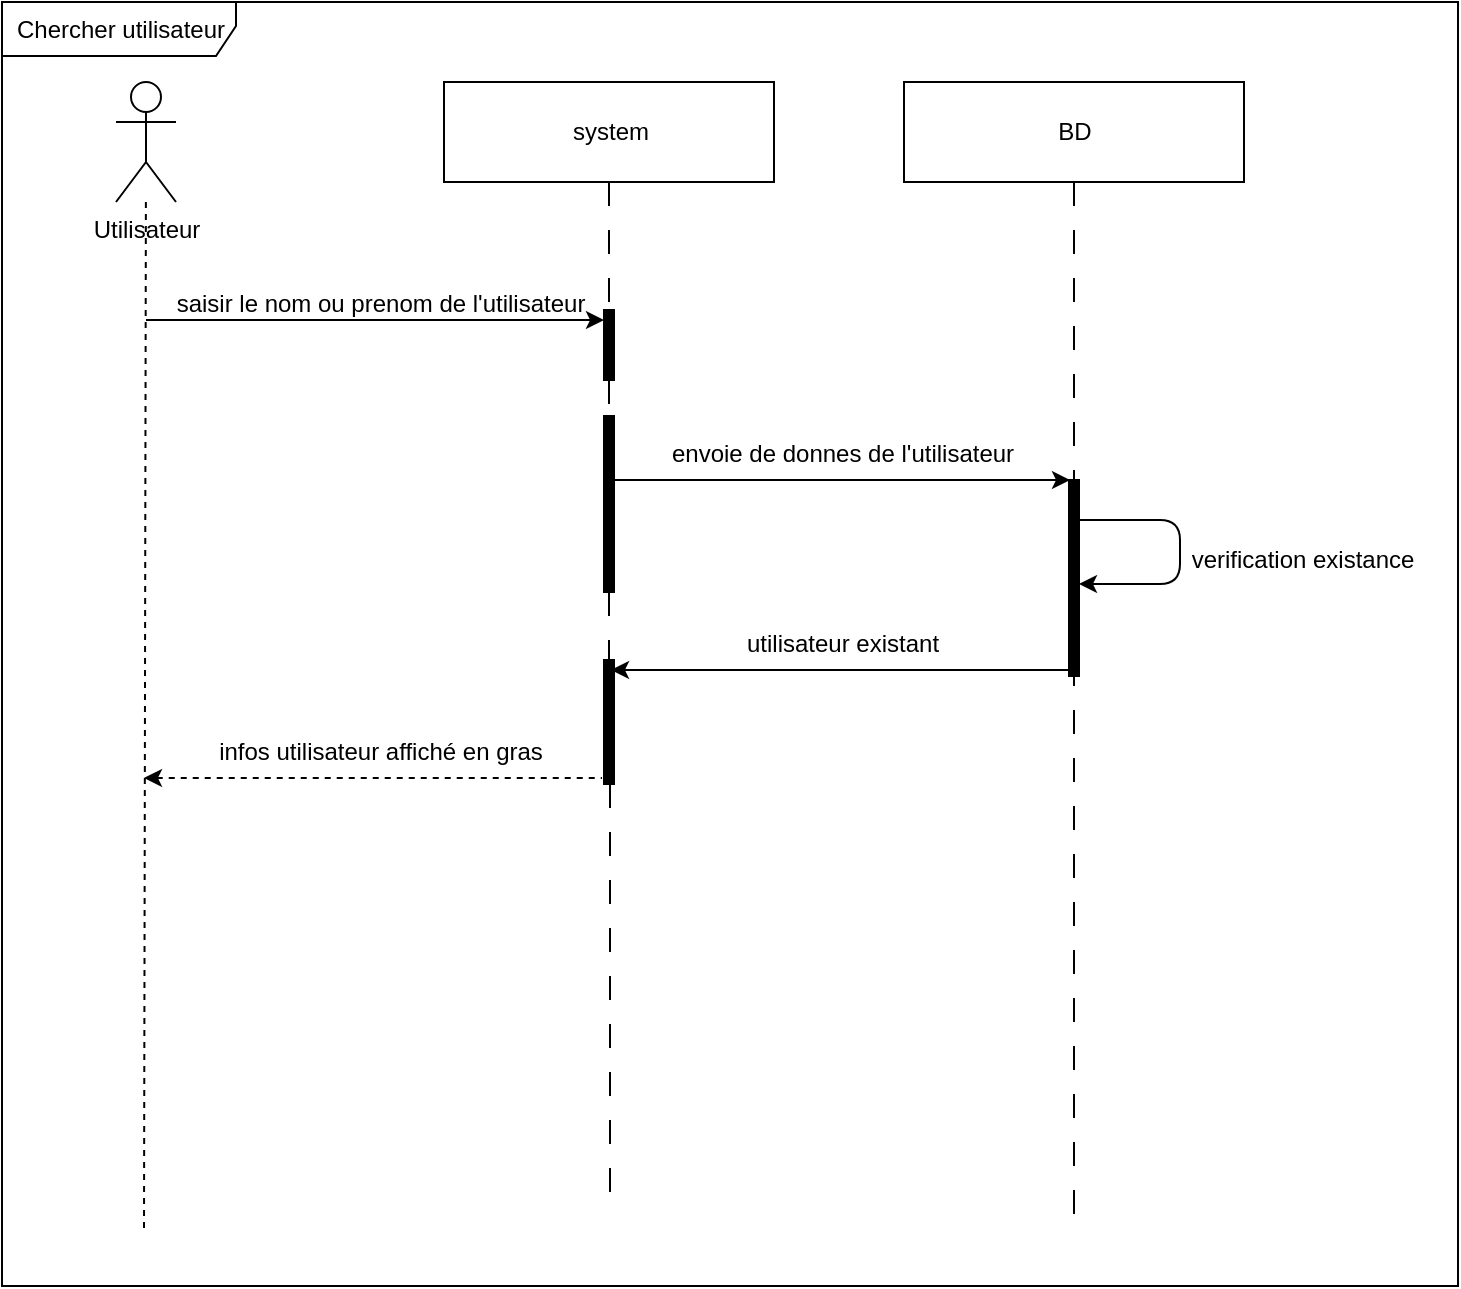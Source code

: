 <mxfile>
    <diagram id="h2cHLSVd3PjYw0AN8VuS" name="Page-1">
        <mxGraphModel dx="1327" dy="701" grid="0" gridSize="10" guides="1" tooltips="1" connect="1" arrows="1" fold="1" page="0" pageScale="1" pageWidth="1000" pageHeight="700" math="0" shadow="0">
            <root>
                <mxCell id="0"/>
                <mxCell id="1" parent="0"/>
                <mxCell id="91" value="Chercher utilisateur" style="shape=umlFrame;tabPosition=left;html=1;boundedLbl=1;labelInHeader=1;width=117;height=27;movable=0;resizable=0;rotatable=0;deletable=0;editable=0;connectable=0;" parent="1" vertex="1">
                    <mxGeometry x="161" y="22" width="728" height="642" as="geometry"/>
                </mxCell>
                <mxCell id="14" style="edgeStyle=none;html=1;endArrow=none;endFill=0;dashed=1;startArrow=none;" parent="1" source="15" edge="1">
                    <mxGeometry relative="1" as="geometry">
                        <mxPoint x="232" y="638" as="targetPoint"/>
                        <mxPoint x="232" y="404" as="sourcePoint"/>
                    </mxGeometry>
                </mxCell>
                <mxCell id="15" value="Utilisateur" style="shape=umlActor;verticalLabelPosition=bottom;verticalAlign=top;html=1;" parent="1" vertex="1">
                    <mxGeometry x="218" y="62" width="30" height="60" as="geometry"/>
                </mxCell>
                <mxCell id="16" value="system" style="html=1;" parent="1" vertex="1">
                    <mxGeometry x="382" y="62" width="165" height="50" as="geometry"/>
                </mxCell>
                <mxCell id="18" value="BD" style="html=1;" parent="1" vertex="1">
                    <mxGeometry x="612" y="62" width="170" height="50" as="geometry"/>
                </mxCell>
                <mxCell id="20" value="" style="edgeStyle=none;orthogonalLoop=1;jettySize=auto;html=1;" parent="1" edge="1">
                    <mxGeometry width="80" relative="1" as="geometry">
                        <mxPoint x="233" y="181" as="sourcePoint"/>
                        <mxPoint x="462" y="181" as="targetPoint"/>
                        <Array as="points"/>
                    </mxGeometry>
                </mxCell>
                <mxCell id="21" value="saisir le nom ou prenom de l'utilisateur" style="text;html=1;align=center;verticalAlign=middle;resizable=0;points=[];autosize=1;strokeColor=none;fillColor=none;" parent="1" vertex="1">
                    <mxGeometry x="239" y="160" width="222" height="26" as="geometry"/>
                </mxCell>
                <mxCell id="28" value="" style="edgeStyle=none;orthogonalLoop=1;jettySize=auto;html=1;" parent="1" edge="1">
                    <mxGeometry width="80" relative="1" as="geometry">
                        <mxPoint x="466" y="261.0" as="sourcePoint"/>
                        <mxPoint x="695" y="261.0" as="targetPoint"/>
                        <Array as="points"/>
                    </mxGeometry>
                </mxCell>
                <mxCell id="29" value="envoie de donnes de l'utilisateur" style="text;html=1;align=center;verticalAlign=middle;resizable=0;points=[];autosize=1;strokeColor=none;fillColor=none;" parent="1" vertex="1">
                    <mxGeometry x="486" y="235" width="189" height="26" as="geometry"/>
                </mxCell>
                <mxCell id="32" value="" style="edgeStyle=none;html=1;endArrow=none;endFill=0;dashed=1;dashPattern=12 12;startArrow=none;" parent="1" source="16" target="33" edge="1">
                    <mxGeometry relative="1" as="geometry">
                        <mxPoint x="462" y="638" as="targetPoint"/>
                        <mxPoint x="464.387" y="112" as="sourcePoint"/>
                    </mxGeometry>
                </mxCell>
                <mxCell id="33" value="" style="html=1;points=[];perimeter=orthogonalPerimeter;fillColor=strokeColor;" parent="1" vertex="1">
                    <mxGeometry x="462" y="176" width="5" height="35" as="geometry"/>
                </mxCell>
                <mxCell id="34" value="" style="edgeStyle=none;html=1;endArrow=none;endFill=0;dashed=1;dashPattern=12 12;startArrow=none;" parent="1" source="18" edge="1">
                    <mxGeometry relative="1" as="geometry">
                        <mxPoint x="697" y="638" as="targetPoint"/>
                        <mxPoint x="696.909" y="112" as="sourcePoint"/>
                        <Array as="points"/>
                    </mxGeometry>
                </mxCell>
                <mxCell id="35" value="" style="html=1;points=[];perimeter=orthogonalPerimeter;fillColor=strokeColor;" parent="1" vertex="1">
                    <mxGeometry x="694.5" y="261" width="5" height="98" as="geometry"/>
                </mxCell>
                <mxCell id="39" value="" style="edgeStyle=none;orthogonalLoop=1;jettySize=auto;html=1;" parent="1" edge="1">
                    <mxGeometry width="80" relative="1" as="geometry">
                        <mxPoint x="694.5" y="281.0" as="sourcePoint"/>
                        <mxPoint x="699.5" y="313" as="targetPoint"/>
                        <Array as="points">
                            <mxPoint x="750" y="281"/>
                            <mxPoint x="750" y="313"/>
                        </Array>
                    </mxGeometry>
                </mxCell>
                <mxCell id="40" value="verification existance" style="text;html=1;align=center;verticalAlign=middle;resizable=0;points=[];autosize=1;strokeColor=none;fillColor=none;" parent="1" vertex="1">
                    <mxGeometry x="746" y="288" width="129" height="26" as="geometry"/>
                </mxCell>
                <mxCell id="42" value="" style="edgeStyle=none;html=1;endArrow=none;endFill=0;dashed=1;dashPattern=12 12;startArrow=none;" parent="1" source="33" target="41" edge="1">
                    <mxGeometry relative="1" as="geometry">
                        <mxPoint x="462" y="671" as="targetPoint"/>
                        <mxPoint x="462" y="231" as="sourcePoint"/>
                    </mxGeometry>
                </mxCell>
                <mxCell id="41" value="" style="html=1;points=[];perimeter=orthogonalPerimeter;fillColor=strokeColor;" parent="1" vertex="1">
                    <mxGeometry x="462" y="229" width="5" height="88" as="geometry"/>
                </mxCell>
                <mxCell id="73" value="" style="edgeStyle=none;html=1;endArrow=none;endFill=0;dashed=1;dashPattern=12 12;startArrow=none;" parent="1" source="93" edge="1">
                    <mxGeometry relative="1" as="geometry">
                        <mxPoint x="465" y="626" as="targetPoint"/>
                        <mxPoint x="462" y="316.0" as="sourcePoint"/>
                    </mxGeometry>
                </mxCell>
                <mxCell id="92" value="" style="edgeStyle=none;orthogonalLoop=1;jettySize=auto;html=1;endArrow=none;endFill=0;startArrow=classic;startFill=1;" edge="1" parent="1">
                    <mxGeometry width="80" relative="1" as="geometry">
                        <mxPoint x="465.5" y="356.0" as="sourcePoint"/>
                        <mxPoint x="694.5" y="356.0" as="targetPoint"/>
                        <Array as="points"/>
                    </mxGeometry>
                </mxCell>
                <mxCell id="94" value="" style="edgeStyle=none;html=1;endArrow=none;endFill=0;dashed=1;dashPattern=12 12;startArrow=none;" edge="1" parent="1" source="41" target="93">
                    <mxGeometry relative="1" as="geometry">
                        <mxPoint x="465" y="626" as="targetPoint"/>
                        <mxPoint x="465" y="317" as="sourcePoint"/>
                    </mxGeometry>
                </mxCell>
                <mxCell id="93" value="" style="html=1;points=[];perimeter=orthogonalPerimeter;fillColor=strokeColor;" vertex="1" parent="1">
                    <mxGeometry x="462" y="351" width="5" height="62" as="geometry"/>
                </mxCell>
                <mxCell id="95" value="" style="edgeStyle=none;orthogonalLoop=1;jettySize=auto;html=1;endArrow=none;endFill=0;startArrow=classic;startFill=1;dashed=1;" edge="1" parent="1">
                    <mxGeometry width="80" relative="1" as="geometry">
                        <mxPoint x="232.0" y="410.0" as="sourcePoint"/>
                        <mxPoint x="461" y="410.0" as="targetPoint"/>
                        <Array as="points"/>
                    </mxGeometry>
                </mxCell>
                <mxCell id="96" value="utilisateur existant" style="text;html=1;align=center;verticalAlign=middle;resizable=0;points=[];autosize=1;strokeColor=none;fillColor=none;" vertex="1" parent="1">
                    <mxGeometry x="523.5" y="330" width="114" height="26" as="geometry"/>
                </mxCell>
                <mxCell id="97" value="infos utilisateur affiché en gras" style="text;html=1;align=center;verticalAlign=middle;resizable=0;points=[];autosize=1;strokeColor=none;fillColor=none;" vertex="1" parent="1">
                    <mxGeometry x="260" y="384" width="180" height="26" as="geometry"/>
                </mxCell>
            </root>
        </mxGraphModel>
    </diagram>
</mxfile>